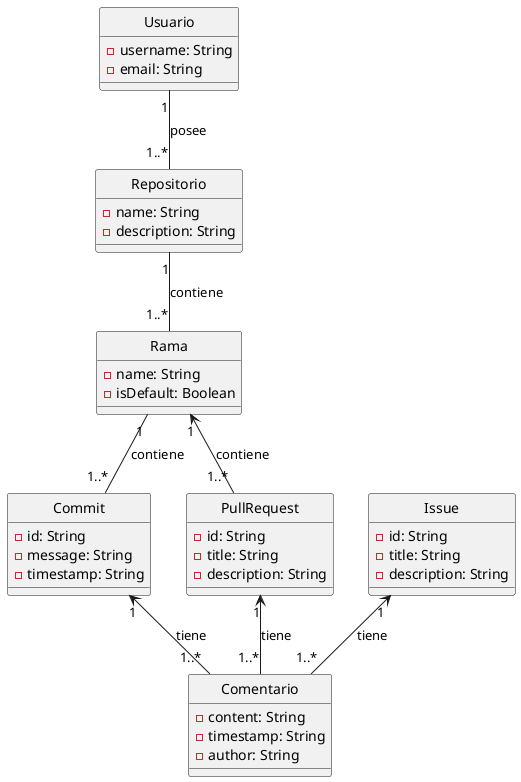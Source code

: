 @startuml GitSystem
hide circle

class Usuario {
    - username: String
    - email: String
}

class Repositorio {
    - name: String
    - description: String
}

class Commit {
    - id: String
    - message: String
    - timestamp: String
}

class Rama {
    - name: String
    - isDefault: Boolean
}

class PullRequest {
    - id: String
    - title: String
    - description: String
}

class Issue {
    - id: String
    - title: String
    - description: String
}

class Comentario {
    - content: String
    - timestamp: String
    - author: String
}

Usuario "1" -- "1..*" Repositorio : posee
Repositorio "1" -- "1..*" Rama : contiene
Rama "1" -- "1..*" Commit : contiene
Rama "1" <-- "1..*" PullRequest : contiene
Issue "1" <-- "1..*" Comentario : tiene
Commit "1" <-- "1..*" Comentario : tiene
PullRequest "1" <-- "1..*" Comentario : tiene

@enduml